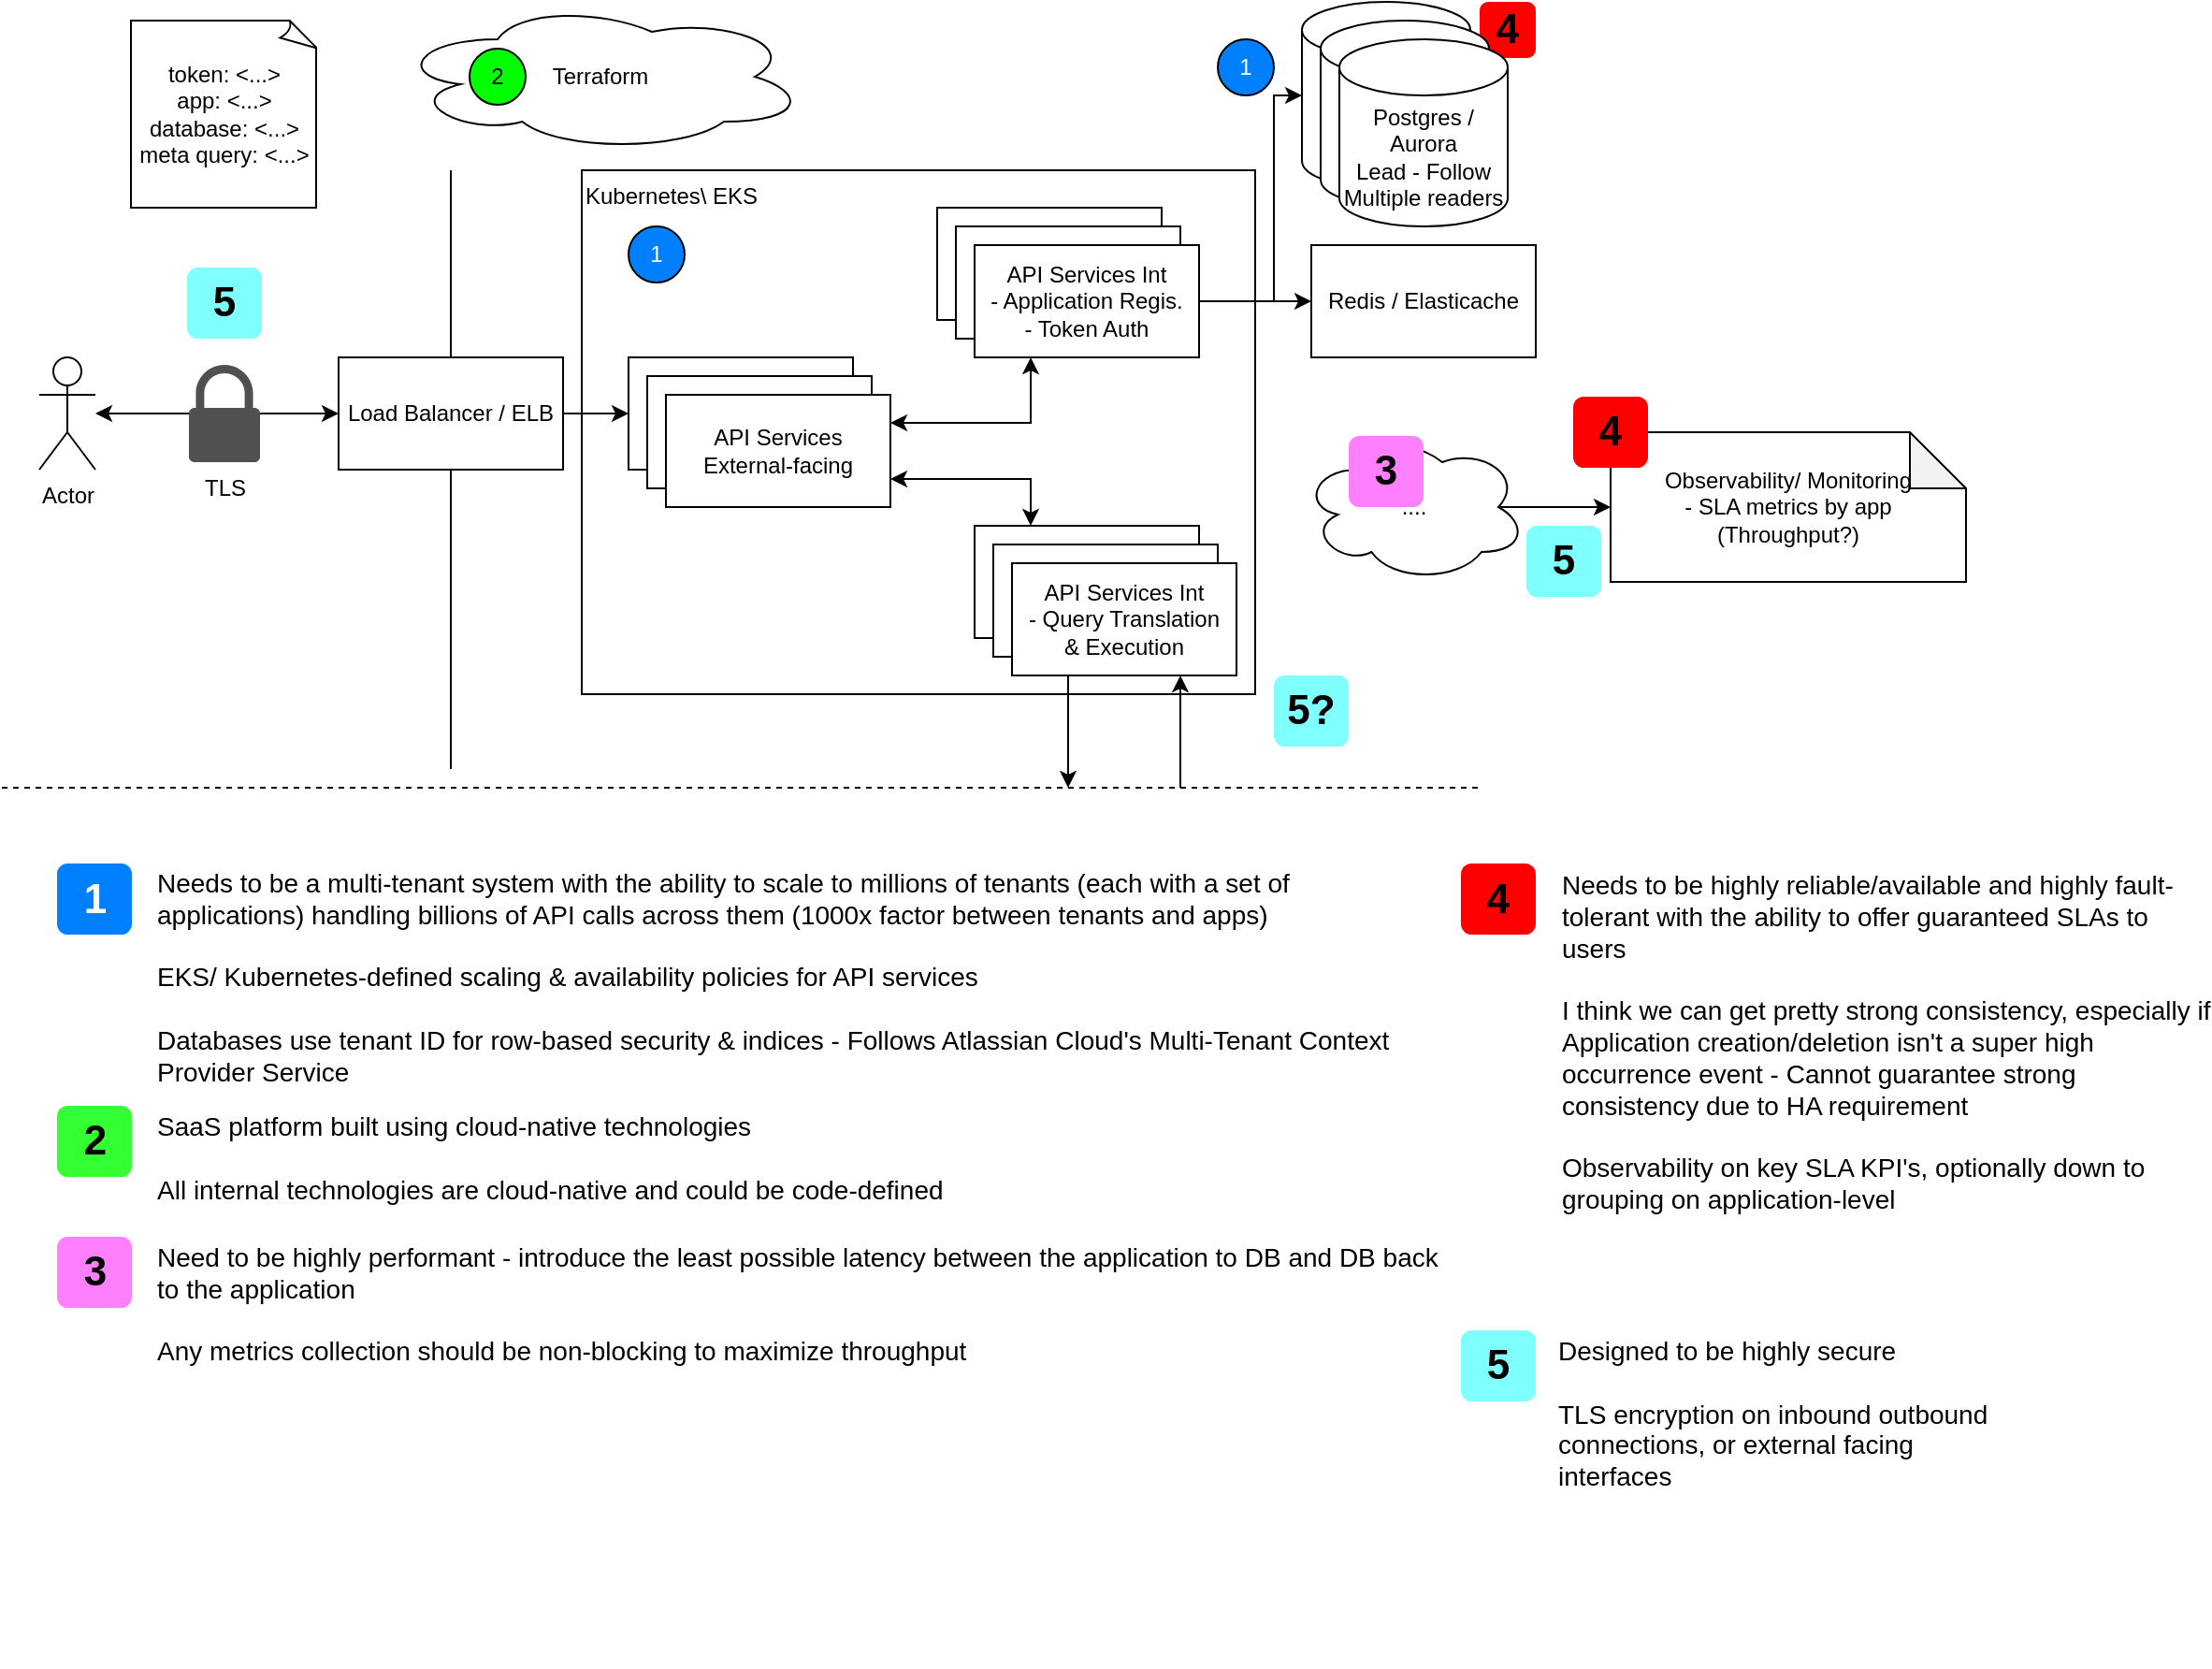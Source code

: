 <mxfile version="20.7.4" type="device"><diagram id="QqhK3WUlNgL-NaVFM3Zw" name="Page-1"><mxGraphModel dx="2269" dy="1206" grid="1" gridSize="10" guides="1" tooltips="1" connect="1" arrows="1" fold="1" page="1" pageScale="1" pageWidth="850" pageHeight="1100" math="0" shadow="0"><root><mxCell id="0"/><mxCell id="1" parent="0"/><mxCell id="mWcm74a7uJMiMUH1cGID-33" value="Kubernetes\ EKS" style="rounded=0;whiteSpace=wrap;html=1;verticalAlign=top;align=left;" parent="1" vertex="1"><mxGeometry x="570" y="180" width="360" height="280" as="geometry"/></mxCell><mxCell id="mWcm74a7uJMiMUH1cGID-17" value="API Services" style="rounded=0;whiteSpace=wrap;html=1;" parent="1" vertex="1"><mxGeometry x="760" y="200" width="120" height="60" as="geometry"/></mxCell><mxCell id="mWcm74a7uJMiMUH1cGID-2" value="" style="endArrow=none;html=1;rounded=0;" parent="1" edge="1"><mxGeometry width="50" height="50" relative="1" as="geometry"><mxPoint x="500" y="500" as="sourcePoint"/><mxPoint x="500" y="180" as="targetPoint"/></mxGeometry></mxCell><mxCell id="mWcm74a7uJMiMUH1cGID-28" style="edgeStyle=orthogonalEdgeStyle;rounded=0;orthogonalLoop=1;jettySize=auto;html=1;exitX=1;exitY=0.5;exitDx=0;exitDy=0;entryX=0;entryY=0.5;entryDx=0;entryDy=0;" parent="1" source="mWcm74a7uJMiMUH1cGID-1" target="mWcm74a7uJMiMUH1cGID-4" edge="1"><mxGeometry relative="1" as="geometry"/></mxCell><mxCell id="mWcm74a7uJMiMUH1cGID-1" value="Load Balancer / ELB" style="rounded=0;whiteSpace=wrap;html=1;" parent="1" vertex="1"><mxGeometry x="440" y="280" width="120" height="60" as="geometry"/></mxCell><mxCell id="mWcm74a7uJMiMUH1cGID-3" value="Actor" style="shape=umlActor;verticalLabelPosition=bottom;verticalAlign=top;html=1;outlineConnect=0;" parent="1" vertex="1"><mxGeometry x="280" y="280" width="30" height="60" as="geometry"/></mxCell><mxCell id="mWcm74a7uJMiMUH1cGID-4" value="API Services" style="rounded=0;whiteSpace=wrap;html=1;" parent="1" vertex="1"><mxGeometry x="595" y="280" width="120" height="60" as="geometry"/></mxCell><mxCell id="mWcm74a7uJMiMUH1cGID-5" value="API Services" style="rounded=0;whiteSpace=wrap;html=1;" parent="1" vertex="1"><mxGeometry x="605" y="290" width="120" height="60" as="geometry"/></mxCell><mxCell id="mWcm74a7uJMiMUH1cGID-6" value="API Services&lt;br&gt;External-facing" style="rounded=0;whiteSpace=wrap;html=1;" parent="1" vertex="1"><mxGeometry x="615" y="300" width="120" height="60" as="geometry"/></mxCell><mxCell id="mWcm74a7uJMiMUH1cGID-9" value="API Services" style="rounded=0;whiteSpace=wrap;html=1;" parent="1" vertex="1"><mxGeometry x="770" y="210" width="120" height="60" as="geometry"/></mxCell><mxCell id="mWcm74a7uJMiMUH1cGID-19" style="edgeStyle=orthogonalEdgeStyle;rounded=0;orthogonalLoop=1;jettySize=auto;html=1;exitX=1;exitY=0.5;exitDx=0;exitDy=0;" parent="1" source="mWcm74a7uJMiMUH1cGID-10" target="mWcm74a7uJMiMUH1cGID-18" edge="1"><mxGeometry relative="1" as="geometry"/></mxCell><mxCell id="mWcm74a7uJMiMUH1cGID-20" style="edgeStyle=orthogonalEdgeStyle;rounded=0;orthogonalLoop=1;jettySize=auto;html=1;exitX=1;exitY=0.5;exitDx=0;exitDy=0;entryX=0;entryY=0.5;entryDx=0;entryDy=0;entryPerimeter=0;" parent="1" source="mWcm74a7uJMiMUH1cGID-10" target="mWcm74a7uJMiMUH1cGID-12" edge="1"><mxGeometry relative="1" as="geometry"><Array as="points"><mxPoint x="940" y="250"/><mxPoint x="940" y="140"/></Array></mxGeometry></mxCell><mxCell id="mWcm74a7uJMiMUH1cGID-10" value="API Services Int&lt;br&gt;- Application Regis.&lt;br&gt;- Token Auth" style="rounded=0;whiteSpace=wrap;html=1;" parent="1" vertex="1"><mxGeometry x="780" y="220" width="120" height="60" as="geometry"/></mxCell><mxCell id="mWcm74a7uJMiMUH1cGID-12" value="&lt;div&gt;Postgres / Aurora &lt;br&gt;&lt;/div&gt;&lt;div&gt;&lt;br&gt;&lt;/div&gt;Lead - Follow" style="shape=cylinder3;whiteSpace=wrap;html=1;boundedLbl=1;backgroundOutline=1;size=15;" parent="1" vertex="1"><mxGeometry x="955" y="90" width="90" height="100" as="geometry"/></mxCell><mxCell id="mWcm74a7uJMiMUH1cGID-15" value="" style="endArrow=classic;startArrow=classic;html=1;rounded=0;entryX=0;entryY=0.5;entryDx=0;entryDy=0;" parent="1" source="mWcm74a7uJMiMUH1cGID-3" target="mWcm74a7uJMiMUH1cGID-1" edge="1"><mxGeometry width="50" height="50" relative="1" as="geometry"><mxPoint x="330" y="360" as="sourcePoint"/><mxPoint x="420" y="360" as="targetPoint"/></mxGeometry></mxCell><mxCell id="mWcm74a7uJMiMUH1cGID-16" value="&lt;div&gt;TLS&lt;/div&gt;" style="sketch=0;pointerEvents=1;shadow=0;dashed=0;html=1;strokeColor=none;fillColor=#505050;labelPosition=center;verticalLabelPosition=bottom;verticalAlign=top;outlineConnect=0;align=center;shape=mxgraph.office.security.lock_protected;" parent="1" vertex="1"><mxGeometry x="360" y="284" width="38" height="52" as="geometry"/></mxCell><mxCell id="mWcm74a7uJMiMUH1cGID-18" value="Redis / Elasticache" style="rounded=0;whiteSpace=wrap;html=1;" parent="1" vertex="1"><mxGeometry x="960" y="220" width="120" height="60" as="geometry"/></mxCell><mxCell id="mWcm74a7uJMiMUH1cGID-22" value="" style="rounded=0;whiteSpace=wrap;html=1;" parent="1" vertex="1"><mxGeometry x="780" y="370" width="120" height="60" as="geometry"/></mxCell><mxCell id="mWcm74a7uJMiMUH1cGID-23" value="" style="rounded=0;whiteSpace=wrap;html=1;" parent="1" vertex="1"><mxGeometry x="790" y="380" width="120" height="60" as="geometry"/></mxCell><mxCell id="mWcm74a7uJMiMUH1cGID-24" value="API Services Int&lt;br&gt;- Query Translation&lt;br&gt;&amp;amp; Execution" style="rounded=0;whiteSpace=wrap;html=1;" parent="1" vertex="1"><mxGeometry x="800" y="390" width="120" height="60" as="geometry"/></mxCell><mxCell id="mWcm74a7uJMiMUH1cGID-26" value="" style="endArrow=none;dashed=1;html=1;rounded=0;" parent="1" edge="1"><mxGeometry width="50" height="50" relative="1" as="geometry"><mxPoint x="260" y="510" as="sourcePoint"/><mxPoint x="1050" y="510" as="targetPoint"/></mxGeometry></mxCell><mxCell id="mWcm74a7uJMiMUH1cGID-27" value="" style="endArrow=classic;html=1;rounded=0;exitX=0.25;exitY=1;exitDx=0;exitDy=0;" parent="1" source="mWcm74a7uJMiMUH1cGID-24" edge="1"><mxGeometry width="50" height="50" relative="1" as="geometry"><mxPoint x="800" y="520" as="sourcePoint"/><mxPoint x="830" y="510" as="targetPoint"/></mxGeometry></mxCell><mxCell id="mWcm74a7uJMiMUH1cGID-31" value="" style="endArrow=classic;html=1;rounded=0;entryX=0.75;entryY=1;entryDx=0;entryDy=0;" parent="1" target="mWcm74a7uJMiMUH1cGID-24" edge="1"><mxGeometry width="50" height="50" relative="1" as="geometry"><mxPoint x="890" y="510" as="sourcePoint"/><mxPoint x="920" y="470" as="targetPoint"/></mxGeometry></mxCell><mxCell id="mWcm74a7uJMiMUH1cGID-32" value="1" style="ellipse;whiteSpace=wrap;html=1;aspect=fixed;fontColor=#ffffff;fillColor=#0080ff;" parent="1" vertex="1"><mxGeometry x="595" y="210" width="30" height="30" as="geometry"/></mxCell><mxCell id="mWcm74a7uJMiMUH1cGID-35" value="1" style="ellipse;whiteSpace=wrap;html=1;aspect=fixed;fillColor=#0080ff;fontColor=#ffffff;" parent="1" vertex="1"><mxGeometry x="910" y="110" width="30" height="30" as="geometry"/></mxCell><mxCell id="mWcm74a7uJMiMUH1cGID-48" value="&lt;div&gt;Observability/ Monitoring&lt;/div&gt;&lt;div&gt;- SLA metrics by app (Throughput?)&lt;br&gt;&lt;/div&gt;" style="shape=note;whiteSpace=wrap;html=1;backgroundOutline=1;darkOpacity=0.05;" parent="1" vertex="1"><mxGeometry x="1120" y="320" width="190" height="80" as="geometry"/></mxCell><mxCell id="mWcm74a7uJMiMUH1cGID-53" style="edgeStyle=orthogonalEdgeStyle;rounded=0;orthogonalLoop=1;jettySize=auto;html=1;exitX=0.875;exitY=0.5;exitDx=0;exitDy=0;exitPerimeter=0;entryX=0;entryY=0.5;entryDx=0;entryDy=0;entryPerimeter=0;" parent="1" source="mWcm74a7uJMiMUH1cGID-52" target="mWcm74a7uJMiMUH1cGID-48" edge="1"><mxGeometry relative="1" as="geometry"/></mxCell><mxCell id="mWcm74a7uJMiMUH1cGID-52" value="...." style="ellipse;shape=cloud;whiteSpace=wrap;html=1;" parent="1" vertex="1"><mxGeometry x="955" y="320" width="120" height="80" as="geometry"/></mxCell><mxCell id="mWcm74a7uJMiMUH1cGID-58" value="1" style="rounded=1;whiteSpace=wrap;html=1;fillColor=#0080FF;strokeColor=none;fontColor=#FFFFFF;fontStyle=1;fontSize=22;labelBackgroundColor=none;" parent="1" vertex="1"><mxGeometry x="289.5" y="550.5" width="40" height="38" as="geometry"/></mxCell><mxCell id="mWcm74a7uJMiMUH1cGID-59" value="&lt;div&gt;&lt;font face=&quot;arial, sans-serif&quot; color=&quot;#000000&quot;&gt;Needs to be a multi-tenant system with the ability to scale to millions of tenants (each with a set of&amp;nbsp; applications) handling billions of API calls across them (1000x factor between tenants and apps)&lt;br&gt;&lt;/font&gt;&lt;/div&gt;&lt;div&gt;&lt;font face=&quot;arial, sans-serif&quot; color=&quot;#000000&quot;&gt;&lt;br&gt;&lt;/font&gt;&lt;/div&gt;&lt;div&gt;&lt;font face=&quot;arial, sans-serif&quot; color=&quot;#000000&quot;&gt;EKS/ Kubernetes-defined scaling &amp;amp; availability policies for API services&lt;br&gt;&lt;br&gt;Databases use tenant ID for row-based security &amp;amp; indices - Follows Atlassian Cloud's Multi-Tenant Context Provider Service&lt;br&gt;&lt;/font&gt;&lt;/div&gt;" style="text;html=1;align=left;verticalAlign=top;spacingTop=-4;fontSize=14;labelBackgroundColor=none;whiteSpace=wrap;" parent="1" vertex="1"><mxGeometry x="341" y="550" width="689" height="118" as="geometry"/></mxCell><mxCell id="mWcm74a7uJMiMUH1cGID-60" value="Terraform" style="ellipse;shape=cloud;whiteSpace=wrap;html=1;fontColor=#000000;fillColor=#ffffff;" parent="1" vertex="1"><mxGeometry x="470" y="90" width="220" height="80" as="geometry"/></mxCell><mxCell id="mWcm74a7uJMiMUH1cGID-61" value="&lt;div&gt;2&lt;/div&gt;" style="ellipse;whiteSpace=wrap;html=1;aspect=fixed;fontColor=#000000;fillColor=#00ff00;" parent="1" vertex="1"><mxGeometry x="510" y="115" width="30" height="30" as="geometry"/></mxCell><mxCell id="mWcm74a7uJMiMUH1cGID-62" value="2" style="rounded=1;whiteSpace=wrap;html=1;fillColor=#33FF33;strokeColor=none;fontColor=#000000;fontStyle=1;fontSize=22;labelBackgroundColor=none;" parent="1" vertex="1"><mxGeometry x="289.5" y="680" width="40" height="38" as="geometry"/></mxCell><mxCell id="mWcm74a7uJMiMUH1cGID-63" value="&lt;div&gt;&lt;font face=&quot;arial, sans-serif&quot; color=&quot;#000000&quot;&gt;SaaS &lt;span class=&quot;gmail-il&quot;&gt;platform&lt;/span&gt; built using cloud-native technologies&lt;/font&gt;&lt;br&gt;&lt;/div&gt;&lt;div&gt;&lt;font face=&quot;arial, sans-serif&quot; color=&quot;#000000&quot;&gt;&lt;br&gt;&lt;/font&gt;&lt;/div&gt;&lt;div&gt;&lt;font face=&quot;arial, sans-serif&quot; color=&quot;#000000&quot;&gt;All internal technologies are cloud-native and could be code-defined&lt;br&gt;&lt;/font&gt;&lt;/div&gt;" style="text;html=1;align=left;verticalAlign=top;spacingTop=-4;fontSize=14;labelBackgroundColor=none;whiteSpace=wrap;" parent="1" vertex="1"><mxGeometry x="341" y="680" width="689" height="70" as="geometry"/></mxCell><mxCell id="mWcm74a7uJMiMUH1cGID-67" value="3" style="rounded=1;whiteSpace=wrap;html=1;fillColor=#ff80ff;strokeColor=none;fontColor=#000000;fontStyle=1;fontSize=22;labelBackgroundColor=none;" parent="1" vertex="1"><mxGeometry x="289.5" y="750" width="40" height="38" as="geometry"/></mxCell><mxCell id="mWcm74a7uJMiMUH1cGID-68" value="&lt;div&gt;&lt;font face=&quot;arial, sans-serif&quot; color=&quot;#000000&quot;&gt;Need to be highly performant - introduce the least possible latency between the application to DB and DB back to the application&lt;/font&gt;&lt;/div&gt;&lt;div&gt;&lt;font face=&quot;arial, sans-serif&quot; color=&quot;#000000&quot;&gt;&lt;br&gt;&lt;/font&gt;&lt;/div&gt;&lt;div&gt;&lt;font face=&quot;arial, sans-serif&quot;&gt;Any metrics collection should be non-blocking to maximize throughput&lt;/font&gt;&lt;font face=&quot;arial, sans-serif&quot; color=&quot;#000000&quot;&gt;&lt;br&gt;&lt;/font&gt;&lt;/div&gt;" style="text;html=1;align=left;verticalAlign=top;spacingTop=-4;fontSize=14;labelBackgroundColor=none;whiteSpace=wrap;" parent="1" vertex="1"><mxGeometry x="341" y="750" width="689" height="70" as="geometry"/></mxCell><mxCell id="mWcm74a7uJMiMUH1cGID-69" value="3" style="rounded=1;whiteSpace=wrap;html=1;fillColor=#ff80ff;strokeColor=none;fontColor=#000000;fontStyle=1;fontSize=22;labelBackgroundColor=none;" parent="1" vertex="1"><mxGeometry x="980" y="322" width="40" height="38" as="geometry"/></mxCell><mxCell id="mWcm74a7uJMiMUH1cGID-70" value="4" style="rounded=1;whiteSpace=wrap;html=1;fillColor=#ff0000;strokeColor=none;fontColor=#000000;fontStyle=1;fontSize=22;labelBackgroundColor=none;" parent="1" vertex="1"><mxGeometry x="1040" y="550.5" width="40" height="38" as="geometry"/></mxCell><mxCell id="mWcm74a7uJMiMUH1cGID-71" value="&lt;div&gt;&lt;font face=&quot;arial, sans-serif&quot; color=&quot;#000000&quot;&gt;Needs to be highly reliable/available and highly fault-tolerant with the ability to offer guaranteed SLAs to users&lt;/font&gt;&lt;/div&gt;&lt;div&gt;&lt;font face=&quot;arial, sans-serif&quot; color=&quot;#000000&quot;&gt;&lt;br&gt;&lt;/font&gt;&lt;/div&gt;&lt;div&gt;&lt;font face=&quot;arial, sans-serif&quot;&gt;I think we can get pretty strong consistency, especially if Application creation/deletion isn't a super high occurrence event&lt;/font&gt;&lt;font face=&quot;arial, sans-serif&quot; color=&quot;#000000&quot;&gt; - Cannot guarantee strong consistency due to HA requirement&lt;br&gt;&lt;/font&gt;&lt;/div&gt;&lt;div&gt;&lt;font face=&quot;arial, sans-serif&quot; color=&quot;#000000&quot;&gt;&lt;br&gt;&lt;/font&gt;&lt;/div&gt;&lt;div&gt;&lt;font face=&quot;arial, sans-serif&quot; color=&quot;#000000&quot;&gt;Observability on key SLA KPI's, optionally down to grouping on application-level&lt;br&gt;&lt;/font&gt;&lt;/div&gt;" style="text;html=1;align=left;verticalAlign=top;spacingTop=-4;fontSize=14;labelBackgroundColor=none;whiteSpace=wrap;" parent="1" vertex="1"><mxGeometry x="1091.5" y="550.5" width="348.5" height="209.5" as="geometry"/></mxCell><mxCell id="mWcm74a7uJMiMUH1cGID-72" value="4" style="rounded=1;whiteSpace=wrap;html=1;fillColor=#ff0000;strokeColor=none;fontColor=#000000;fontStyle=1;fontSize=22;labelBackgroundColor=none;" parent="1" vertex="1"><mxGeometry x="1100" y="301" width="40" height="38" as="geometry"/></mxCell><mxCell id="mWcm74a7uJMiMUH1cGID-73" value="4" style="rounded=1;whiteSpace=wrap;html=1;fillColor=#ff0000;strokeColor=none;fontColor=#000000;fontStyle=1;fontSize=22;labelBackgroundColor=none;" parent="1" vertex="1"><mxGeometry x="1050" y="90" width="30" height="30" as="geometry"/></mxCell><mxCell id="mWcm74a7uJMiMUH1cGID-74" value="5" style="rounded=1;whiteSpace=wrap;html=1;fillColor=#80ffff;strokeColor=none;fontColor=#000000;fontStyle=1;fontSize=22;labelBackgroundColor=none;" parent="1" vertex="1"><mxGeometry x="1040" y="800" width="40" height="38" as="geometry"/></mxCell><mxCell id="mWcm74a7uJMiMUH1cGID-75" value="&lt;div&gt;&lt;font face=&quot;arial, sans-serif&quot; color=&quot;#000000&quot;&gt;Designed to be highly secure&lt;/font&gt;&lt;/div&gt;&lt;div&gt;&lt;font face=&quot;arial, sans-serif&quot; color=&quot;#000000&quot;&gt;&lt;br&gt;&lt;/font&gt;&lt;/div&gt;&lt;div&gt;TLS encryption on inbound outbound connections, or external facing interfaces&lt;/div&gt;&lt;div&gt;&lt;br&gt;&lt;/div&gt;&lt;div&gt;&lt;br&gt;&lt;/div&gt;" style="text;html=1;align=left;verticalAlign=top;spacingTop=-4;fontSize=14;labelBackgroundColor=none;whiteSpace=wrap;" parent="1" vertex="1"><mxGeometry x="1090" y="800" width="240" height="180" as="geometry"/></mxCell><mxCell id="mWcm74a7uJMiMUH1cGID-76" value="5" style="rounded=1;whiteSpace=wrap;html=1;fillColor=#80ffff;strokeColor=none;fontColor=#000000;fontStyle=1;fontSize=22;labelBackgroundColor=none;" parent="1" vertex="1"><mxGeometry x="359" y="232" width="40" height="38" as="geometry"/></mxCell><mxCell id="mWcm74a7uJMiMUH1cGID-80" value="5?" style="rounded=1;whiteSpace=wrap;html=1;fillColor=#80ffff;strokeColor=none;fontColor=#000000;fontStyle=1;fontSize=22;labelBackgroundColor=none;" parent="1" vertex="1"><mxGeometry x="940" y="450" width="40" height="38" as="geometry"/></mxCell><mxCell id="mWcm74a7uJMiMUH1cGID-81" value="5" style="rounded=1;whiteSpace=wrap;html=1;fillColor=#80ffff;strokeColor=none;fontColor=#000000;fontStyle=1;fontSize=22;labelBackgroundColor=none;" parent="1" vertex="1"><mxGeometry x="1075" y="370" width="40" height="38" as="geometry"/></mxCell><mxCell id="F1HsuNsBUmVkrQcJzJQE-1" value="&lt;div&gt;token: &amp;lt;...&amp;gt;&lt;/div&gt;&lt;div&gt;app: &amp;lt;...&amp;gt;&lt;br&gt;&lt;/div&gt;database: &amp;lt;...&amp;gt;&lt;br&gt;meta query: &amp;lt;...&amp;gt;" style="whiteSpace=wrap;html=1;shape=mxgraph.basic.document" vertex="1" parent="1"><mxGeometry x="329" y="100" width="100" height="100" as="geometry"/></mxCell><mxCell id="F1HsuNsBUmVkrQcJzJQE-2" value="&lt;div&gt;Postgres / Aurora &lt;br&gt;&lt;/div&gt;&lt;div&gt;&lt;br&gt;&lt;/div&gt;Lead - Follow" style="shape=cylinder3;whiteSpace=wrap;html=1;boundedLbl=1;backgroundOutline=1;size=15;" vertex="1" parent="1"><mxGeometry x="965" y="100" width="90" height="100" as="geometry"/></mxCell><mxCell id="F1HsuNsBUmVkrQcJzJQE-3" value="&lt;div&gt;Postgres / Aurora &lt;br&gt;&lt;/div&gt;Lead - Follow&lt;br&gt;Multiple readers" style="shape=cylinder3;whiteSpace=wrap;html=1;boundedLbl=1;backgroundOutline=1;size=15;" vertex="1" parent="1"><mxGeometry x="975" y="110" width="90" height="100" as="geometry"/></mxCell><mxCell id="F1HsuNsBUmVkrQcJzJQE-11" value="" style="endArrow=classic;startArrow=classic;html=1;rounded=0;exitX=1;exitY=0.75;exitDx=0;exitDy=0;entryX=0.25;entryY=0;entryDx=0;entryDy=0;" edge="1" parent="1" source="mWcm74a7uJMiMUH1cGID-6" target="mWcm74a7uJMiMUH1cGID-22"><mxGeometry width="50" height="50" relative="1" as="geometry"><mxPoint x="710" y="430" as="sourcePoint"/><mxPoint x="760" y="380" as="targetPoint"/><Array as="points"><mxPoint x="810" y="345"/></Array></mxGeometry></mxCell><mxCell id="F1HsuNsBUmVkrQcJzJQE-13" value="" style="endArrow=classic;startArrow=classic;html=1;rounded=0;exitX=1;exitY=0.25;exitDx=0;exitDy=0;entryX=0.25;entryY=1;entryDx=0;entryDy=0;" edge="1" parent="1" source="mWcm74a7uJMiMUH1cGID-6" target="mWcm74a7uJMiMUH1cGID-10"><mxGeometry width="50" height="50" relative="1" as="geometry"><mxPoint x="940" y="340" as="sourcePoint"/><mxPoint x="990" y="290" as="targetPoint"/><Array as="points"><mxPoint x="810" y="315"/></Array></mxGeometry></mxCell></root></mxGraphModel></diagram></mxfile>
